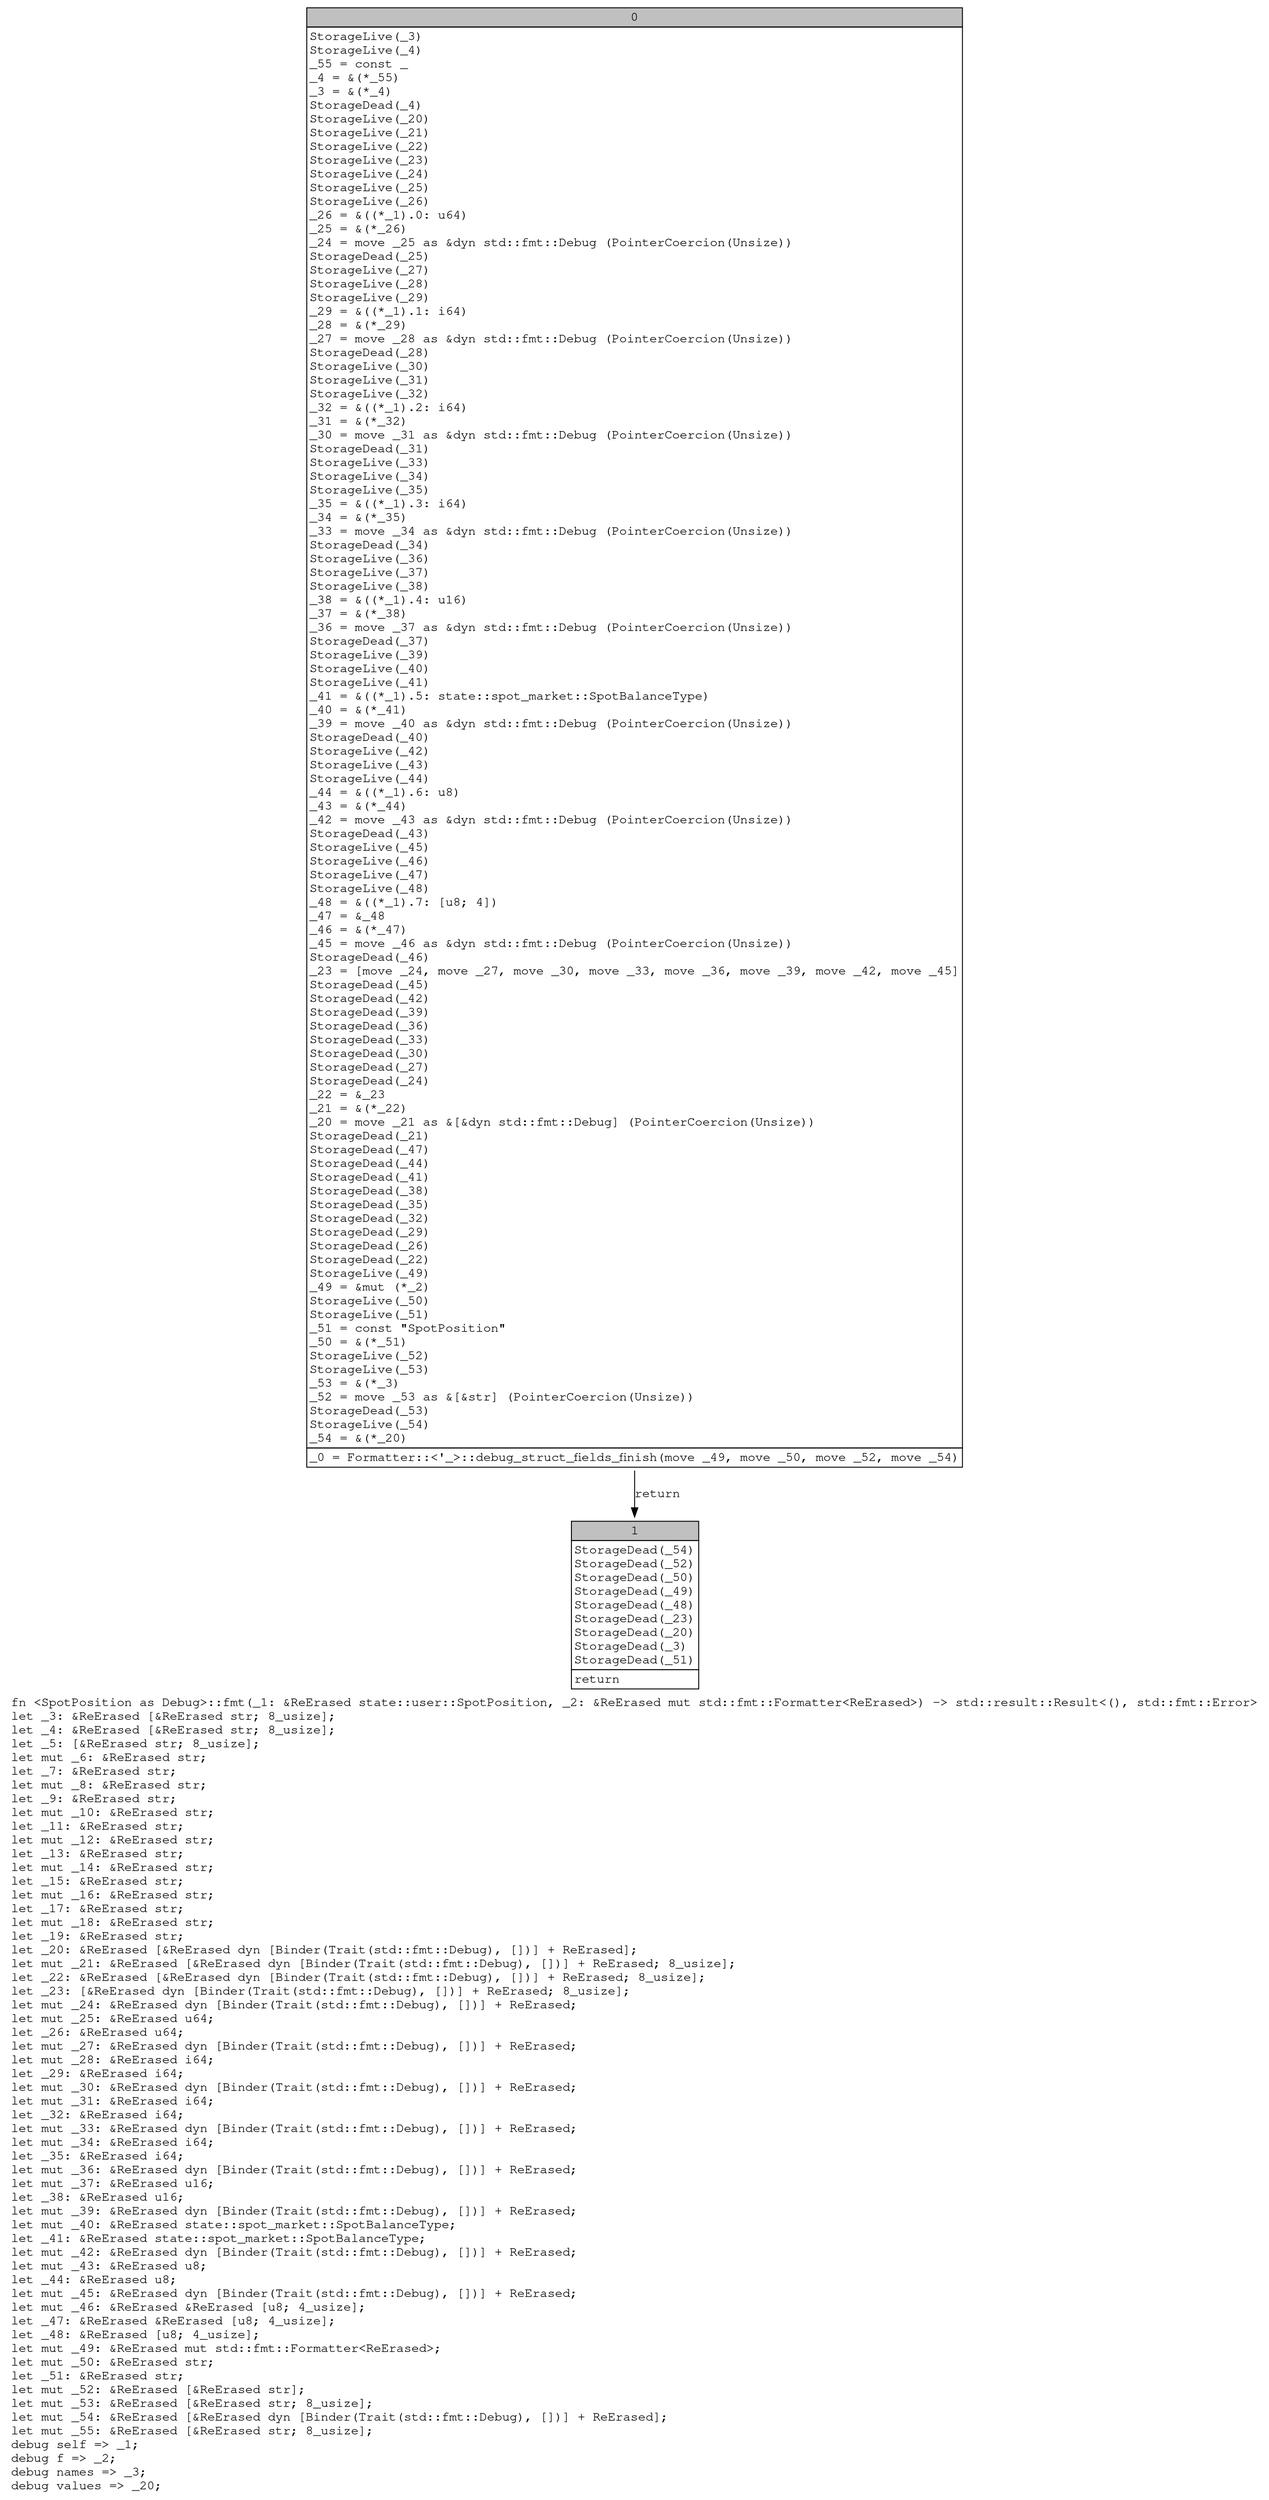 digraph Mir_0_18443 {
    graph [fontname="Courier, monospace"];
    node [fontname="Courier, monospace"];
    edge [fontname="Courier, monospace"];
    label=<fn &lt;SpotPosition as Debug&gt;::fmt(_1: &amp;ReErased state::user::SpotPosition, _2: &amp;ReErased mut std::fmt::Formatter&lt;ReErased&gt;) -&gt; std::result::Result&lt;(), std::fmt::Error&gt;<br align="left"/>let _3: &amp;ReErased [&amp;ReErased str; 8_usize];<br align="left"/>let _4: &amp;ReErased [&amp;ReErased str; 8_usize];<br align="left"/>let _5: [&amp;ReErased str; 8_usize];<br align="left"/>let mut _6: &amp;ReErased str;<br align="left"/>let _7: &amp;ReErased str;<br align="left"/>let mut _8: &amp;ReErased str;<br align="left"/>let _9: &amp;ReErased str;<br align="left"/>let mut _10: &amp;ReErased str;<br align="left"/>let _11: &amp;ReErased str;<br align="left"/>let mut _12: &amp;ReErased str;<br align="left"/>let _13: &amp;ReErased str;<br align="left"/>let mut _14: &amp;ReErased str;<br align="left"/>let _15: &amp;ReErased str;<br align="left"/>let mut _16: &amp;ReErased str;<br align="left"/>let _17: &amp;ReErased str;<br align="left"/>let mut _18: &amp;ReErased str;<br align="left"/>let _19: &amp;ReErased str;<br align="left"/>let _20: &amp;ReErased [&amp;ReErased dyn [Binder(Trait(std::fmt::Debug), [])] + ReErased];<br align="left"/>let mut _21: &amp;ReErased [&amp;ReErased dyn [Binder(Trait(std::fmt::Debug), [])] + ReErased; 8_usize];<br align="left"/>let _22: &amp;ReErased [&amp;ReErased dyn [Binder(Trait(std::fmt::Debug), [])] + ReErased; 8_usize];<br align="left"/>let _23: [&amp;ReErased dyn [Binder(Trait(std::fmt::Debug), [])] + ReErased; 8_usize];<br align="left"/>let mut _24: &amp;ReErased dyn [Binder(Trait(std::fmt::Debug), [])] + ReErased;<br align="left"/>let mut _25: &amp;ReErased u64;<br align="left"/>let _26: &amp;ReErased u64;<br align="left"/>let mut _27: &amp;ReErased dyn [Binder(Trait(std::fmt::Debug), [])] + ReErased;<br align="left"/>let mut _28: &amp;ReErased i64;<br align="left"/>let _29: &amp;ReErased i64;<br align="left"/>let mut _30: &amp;ReErased dyn [Binder(Trait(std::fmt::Debug), [])] + ReErased;<br align="left"/>let mut _31: &amp;ReErased i64;<br align="left"/>let _32: &amp;ReErased i64;<br align="left"/>let mut _33: &amp;ReErased dyn [Binder(Trait(std::fmt::Debug), [])] + ReErased;<br align="left"/>let mut _34: &amp;ReErased i64;<br align="left"/>let _35: &amp;ReErased i64;<br align="left"/>let mut _36: &amp;ReErased dyn [Binder(Trait(std::fmt::Debug), [])] + ReErased;<br align="left"/>let mut _37: &amp;ReErased u16;<br align="left"/>let _38: &amp;ReErased u16;<br align="left"/>let mut _39: &amp;ReErased dyn [Binder(Trait(std::fmt::Debug), [])] + ReErased;<br align="left"/>let mut _40: &amp;ReErased state::spot_market::SpotBalanceType;<br align="left"/>let _41: &amp;ReErased state::spot_market::SpotBalanceType;<br align="left"/>let mut _42: &amp;ReErased dyn [Binder(Trait(std::fmt::Debug), [])] + ReErased;<br align="left"/>let mut _43: &amp;ReErased u8;<br align="left"/>let _44: &amp;ReErased u8;<br align="left"/>let mut _45: &amp;ReErased dyn [Binder(Trait(std::fmt::Debug), [])] + ReErased;<br align="left"/>let mut _46: &amp;ReErased &amp;ReErased [u8; 4_usize];<br align="left"/>let _47: &amp;ReErased &amp;ReErased [u8; 4_usize];<br align="left"/>let _48: &amp;ReErased [u8; 4_usize];<br align="left"/>let mut _49: &amp;ReErased mut std::fmt::Formatter&lt;ReErased&gt;;<br align="left"/>let mut _50: &amp;ReErased str;<br align="left"/>let _51: &amp;ReErased str;<br align="left"/>let mut _52: &amp;ReErased [&amp;ReErased str];<br align="left"/>let mut _53: &amp;ReErased [&amp;ReErased str; 8_usize];<br align="left"/>let mut _54: &amp;ReErased [&amp;ReErased dyn [Binder(Trait(std::fmt::Debug), [])] + ReErased];<br align="left"/>let mut _55: &amp;ReErased [&amp;ReErased str; 8_usize];<br align="left"/>debug self =&gt; _1;<br align="left"/>debug f =&gt; _2;<br align="left"/>debug names =&gt; _3;<br align="left"/>debug values =&gt; _20;<br align="left"/>>;
    bb0__0_18443 [shape="none", label=<<table border="0" cellborder="1" cellspacing="0"><tr><td bgcolor="gray" align="center" colspan="1">0</td></tr><tr><td align="left" balign="left">StorageLive(_3)<br/>StorageLive(_4)<br/>_55 = const _<br/>_4 = &amp;(*_55)<br/>_3 = &amp;(*_4)<br/>StorageDead(_4)<br/>StorageLive(_20)<br/>StorageLive(_21)<br/>StorageLive(_22)<br/>StorageLive(_23)<br/>StorageLive(_24)<br/>StorageLive(_25)<br/>StorageLive(_26)<br/>_26 = &amp;((*_1).0: u64)<br/>_25 = &amp;(*_26)<br/>_24 = move _25 as &amp;dyn std::fmt::Debug (PointerCoercion(Unsize))<br/>StorageDead(_25)<br/>StorageLive(_27)<br/>StorageLive(_28)<br/>StorageLive(_29)<br/>_29 = &amp;((*_1).1: i64)<br/>_28 = &amp;(*_29)<br/>_27 = move _28 as &amp;dyn std::fmt::Debug (PointerCoercion(Unsize))<br/>StorageDead(_28)<br/>StorageLive(_30)<br/>StorageLive(_31)<br/>StorageLive(_32)<br/>_32 = &amp;((*_1).2: i64)<br/>_31 = &amp;(*_32)<br/>_30 = move _31 as &amp;dyn std::fmt::Debug (PointerCoercion(Unsize))<br/>StorageDead(_31)<br/>StorageLive(_33)<br/>StorageLive(_34)<br/>StorageLive(_35)<br/>_35 = &amp;((*_1).3: i64)<br/>_34 = &amp;(*_35)<br/>_33 = move _34 as &amp;dyn std::fmt::Debug (PointerCoercion(Unsize))<br/>StorageDead(_34)<br/>StorageLive(_36)<br/>StorageLive(_37)<br/>StorageLive(_38)<br/>_38 = &amp;((*_1).4: u16)<br/>_37 = &amp;(*_38)<br/>_36 = move _37 as &amp;dyn std::fmt::Debug (PointerCoercion(Unsize))<br/>StorageDead(_37)<br/>StorageLive(_39)<br/>StorageLive(_40)<br/>StorageLive(_41)<br/>_41 = &amp;((*_1).5: state::spot_market::SpotBalanceType)<br/>_40 = &amp;(*_41)<br/>_39 = move _40 as &amp;dyn std::fmt::Debug (PointerCoercion(Unsize))<br/>StorageDead(_40)<br/>StorageLive(_42)<br/>StorageLive(_43)<br/>StorageLive(_44)<br/>_44 = &amp;((*_1).6: u8)<br/>_43 = &amp;(*_44)<br/>_42 = move _43 as &amp;dyn std::fmt::Debug (PointerCoercion(Unsize))<br/>StorageDead(_43)<br/>StorageLive(_45)<br/>StorageLive(_46)<br/>StorageLive(_47)<br/>StorageLive(_48)<br/>_48 = &amp;((*_1).7: [u8; 4])<br/>_47 = &amp;_48<br/>_46 = &amp;(*_47)<br/>_45 = move _46 as &amp;dyn std::fmt::Debug (PointerCoercion(Unsize))<br/>StorageDead(_46)<br/>_23 = [move _24, move _27, move _30, move _33, move _36, move _39, move _42, move _45]<br/>StorageDead(_45)<br/>StorageDead(_42)<br/>StorageDead(_39)<br/>StorageDead(_36)<br/>StorageDead(_33)<br/>StorageDead(_30)<br/>StorageDead(_27)<br/>StorageDead(_24)<br/>_22 = &amp;_23<br/>_21 = &amp;(*_22)<br/>_20 = move _21 as &amp;[&amp;dyn std::fmt::Debug] (PointerCoercion(Unsize))<br/>StorageDead(_21)<br/>StorageDead(_47)<br/>StorageDead(_44)<br/>StorageDead(_41)<br/>StorageDead(_38)<br/>StorageDead(_35)<br/>StorageDead(_32)<br/>StorageDead(_29)<br/>StorageDead(_26)<br/>StorageDead(_22)<br/>StorageLive(_49)<br/>_49 = &amp;mut (*_2)<br/>StorageLive(_50)<br/>StorageLive(_51)<br/>_51 = const &quot;SpotPosition&quot;<br/>_50 = &amp;(*_51)<br/>StorageLive(_52)<br/>StorageLive(_53)<br/>_53 = &amp;(*_3)<br/>_52 = move _53 as &amp;[&amp;str] (PointerCoercion(Unsize))<br/>StorageDead(_53)<br/>StorageLive(_54)<br/>_54 = &amp;(*_20)<br/></td></tr><tr><td align="left">_0 = Formatter::&lt;'_&gt;::debug_struct_fields_finish(move _49, move _50, move _52, move _54)</td></tr></table>>];
    bb1__0_18443 [shape="none", label=<<table border="0" cellborder="1" cellspacing="0"><tr><td bgcolor="gray" align="center" colspan="1">1</td></tr><tr><td align="left" balign="left">StorageDead(_54)<br/>StorageDead(_52)<br/>StorageDead(_50)<br/>StorageDead(_49)<br/>StorageDead(_48)<br/>StorageDead(_23)<br/>StorageDead(_20)<br/>StorageDead(_3)<br/>StorageDead(_51)<br/></td></tr><tr><td align="left">return</td></tr></table>>];
    bb0__0_18443 -> bb1__0_18443 [label="return"];
}
